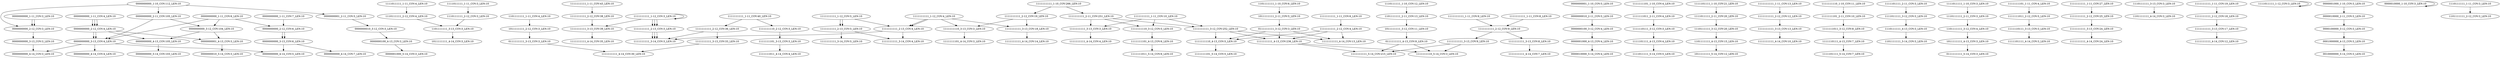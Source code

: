 digraph G {
    "0000000001_4-13_COV:3_LEN:10" -> "0000000010_5-14_COV:3_LEN:10";
    "1110111111_2-12_COV:3_LEN:10" -> "1101111111_3-13_COV:3_LEN:10";
    "1111111101_3-13_COV:3_LEN:10" -> "1111111011_4-14_COV:4_LEN:10";
    "1111111111_1-12_COV:5_LEN:10" -> "1111111111_2-13_COV:5_LEN:10";
    "0000000000_3-13_COV:4_LEN:10" -> "0000000000_4-14_COV:4_LEN:10";
    "1111111111_2-12_COV:9_LEN:10" -> "1111111111_3-13_COV:9_LEN:10";
    "0000000000_2-12_COV:6_LEN:10" -> "0000000000_3-13_COV:6_LEN:10";
    "0000000000_2-12_COV:3_LEN:10" -> "0000000000_3-13_COV:3_LEN:10";
    "0000000000_2-12_COV:4_LEN:10" -> "0000000000_3-13_COV:4_LEN:10";
    "0000000001_1-10_COV:5_LEN:10" -> "0000000010_2-11_COV:5_LEN:10";
    "1111111111_4-13_COV:236_LEN:10" -> "1111111110_5-14_COV:3_LEN:10";
    "1111111111_4-13_COV:236_LEN:10" -> "1111111111_5-14_COV:215_LEN:10";
    "1111111011_2-11_COV:4_LEN:10" -> "1111110111_3-12_COV:3_LEN:10";
    "1111111111_1-12_COV:3_LEN:10" -> "1111111111_3-13_COV:39_LEN:10";
    "1110111111_3-12_COV:20_LEN:10" -> "1101111111_4-13_COV:15_LEN:10";
    "1111111111_1-11_COV:9_LEN:10" -> "1111111111_2-12_COV:9_LEN:10";
    "0000000000_3-13_COV:4_LEN:10" -> "0000000000_4-14_COV:5_LEN:10";
    "0000000000_1-11_COV:4_LEN:10" -> "0000000000_2-12_COV:4_LEN:10";
    "1111111111_2-13_COV:3_LEN:10" -> "1111111111_3-14_COV:3_LEN:10";
    "1111111111_2-12_COV:12_LEN:10" -> "1111111111_3-13_COV:13_LEN:10";
    "1111111111_1-11_COV:6_LEN:10" -> "1111111111_2-12_COV:4_LEN:10";
    "1111111111_1-10_COV:266_LEN:10" -> "1111111111_2-12_COV:19_LEN:10";
    "1111111111_1-10_COV:266_LEN:10" -> "1111111111_2-11_COV:251_LEN:10";
    "0000000100_4-13_COV:3_LEN:10" -> "0000001000_5-14_COV:3_LEN:10";
    "1111111111_1-12_COV:4_LEN:10" -> "1111111111_2-13_COV:4_LEN:10";
    "1111111111_3-12_COV:252_LEN:10" -> "1111111111_4-13_COV:236_LEN:10";
    "1111111111_3-12_COV:252_LEN:10" -> "1111111111_4-14_COV:13_LEN:10";
    "1111111111_3-12_COV:252_LEN:10" -> "1111111110_4-13_COV:5_LEN:10";
    "1111111101_2-11_COV:10_LEN:10" -> "1111111011_3-12_COV:8_LEN:10";
    "1111111101_4-13_COV:6_LEN:10" -> "1111111011_5-14_COV:6_LEN:10";
    "0000000000_3-13_COV:6_LEN:10" -> "0000000000_4-14_COV:7_LEN:10";
    "1110111111_4-13_COV:3_LEN:10" -> "1101111111_5-14_COV:3_LEN:10";
    "1011111111_4-13_COV:3_LEN:10" -> "0111111111_5-14_COV:3_LEN:10";
    "0000000000_3-13_COV:4_LEN:10" -> "0000000000_4-14_COV:3_LEN:10";
    "1111011111_1-11_COV:3_LEN:10" -> "1110111111_2-12_COV:3_LEN:10";
    "1111111111_1-11_COV:40_LEN:10" -> "1111111110_2-12_COV:3_LEN:10";
    "1111111111_1-11_COV:40_LEN:10" -> "1111111111_2-12_COV:36_LEN:10";
    "1111111111_1-12_COV:3_LEN:10" -> "1111111111_2-13_COV:3_LEN:10";
    "1111111111_1-12_COV:3_LEN:10" -> "1111111111_2-13_COV:3_LEN:10";
    "1111111111_3-13_COV:3_LEN:10" -> "1111111111_4-14_COV:4_LEN:10";
    "1101111111_1-10_COV:6_LEN:10" -> "1011111111_2-11_COV:5_LEN:10";
    "1111111111_3-13_COV:8_LEN:10" -> "1111111111_4-14_COV:7_LEN:10";
    "1111111011_2-12_COV:5_LEN:10" -> "1111110111_3-13_COV:3_LEN:10";
    "1111111110_3-13_COV:3_LEN:10" -> "1111111101_4-14_COV:3_LEN:10";
    "1101111111_1-11_COV:4_LEN:10" -> "1011111111_2-12_COV:3_LEN:10";
    "1111111111_2-12_COV:38_LEN:10" -> "1111111111_3-13_COV:39_LEN:10";
    "1101111111_3-13_COV:3_LEN:10" -> "1011111111_4-14_COV:3_LEN:10";
    "0000000010_3-12_COV:3_LEN:10" -> "0000000100_4-13_COV:3_LEN:10";
    "1110111111_2-12_COV:4_LEN:10" -> "1101111111_3-13_COV:3_LEN:10";
    "1111011111_1-11_COV:4_LEN:10" -> "1110111111_2-12_COV:4_LEN:10";
    "0000000000_2-11_COV:105_LEN:10" -> "0000000000_3-13_COV:4_LEN:10";
    "0000000000_2-11_COV:105_LEN:10" -> "0000000000_3-12_COV:104_LEN:10";
    "0000000000_3-13_COV:3_LEN:10" -> "0000000000_4-14_COV:3_LEN:10";
    "1011111111_2-11_COV:5_LEN:10" -> "0111111111_3-12_COV:3_LEN:10";
    "1111111111_2-13_COV:5_LEN:10" -> "1111111111_3-14_COV:4_LEN:10";
    "0000000100_3-12_COV:4_LEN:10" -> "0000001000_4-13_COV:4_LEN:10";
    "1111111111_2-12_COV:25_LEN:10" -> "1111111111_3-13_COV:24_LEN:10";
    "1101111111_3-12_COV:4_LEN:10" -> "1011111111_4-13_COV:3_LEN:10";
    "0000000000_1-11_COV:6_LEN:10" -> "0000000000_3-13_COV:4_LEN:10";
    "0000000000_1-11_COV:6_LEN:10" -> "0000000000_3-12_COV:104_LEN:10";
    "1110111111_3-13_COV:3_LEN:10" -> "1101111111_4-14_COV:3_LEN:10";
    "1101111111_2-11_COV:13_LEN:10" -> "1011111111_3-12_COV:11_LEN:10";
    "0000000000_1-11_COV:7_LEN:10" -> "0000000000_2-12_COV:6_LEN:10";
    "1111111111_1-11_COV:10_LEN:10" -> "1111111111_3-12_COV:252_LEN:10";
    "1111111111_1-11_COV:10_LEN:10" -> "1111111111_3-13_COV:3_LEN:10";
    "1111111111_1-11_COV:10_LEN:10" -> "1111111110_3-12_COV:5_LEN:10";
    "1111110111_3-13_COV:3_LEN:10" -> "1111101111_4-14_COV:3_LEN:10";
    "1111011111_2-11_COV:20_LEN:10" -> "1110111111_3-12_COV:20_LEN:10";
    "1111101111_2-11_COV:3_LEN:10" -> "1111011111_3-12_COV:3_LEN:10";
    "1111101111_1-10_COV:21_LEN:10" -> "1111011111_2-11_COV:20_LEN:10";
    "1111111111_2-12_COV:18_LEN:10" -> "1111111111_3-13_COV:17_LEN:10";
    "1111111111_2-12_COV:9_LEN:10" -> "1111111111_3-13_COV:8_LEN:10";
    "1110111111_2-11_COV:3_LEN:10" -> "1101111111_3-12_COV:4_LEN:10";
    "1111111101_1-11_COV:4_LEN:10" -> "1111111011_2-12_COV:5_LEN:10";
    "1111011111_3-12_COV:3_LEN:10" -> "1110111111_4-13_COV:3_LEN:10";
    "1111111110_4-13_COV:5_LEN:10" -> "1111111101_5-14_COV:5_LEN:10";
    "0000000000_1-10_COV:112_LEN:10" -> "0000000000_2-12_COV:3_LEN:10";
    "0000000000_1-10_COV:112_LEN:10" -> "0000000000_2-11_COV:105_LEN:10";
    "0000000000_1-10_COV:112_LEN:10" -> "0000000001_2-11_COV:5_LEN:10";
    "1111111111_1-12_COV:5_LEN:10" -> "1111111111_2-13_COV:4_LEN:10";
    "1111111111_2-13_COV:4_LEN:10" -> "1111111111_3-14_COV:4_LEN:10";
    "0000000010_2-11_COV:5_LEN:10" -> "0000000100_3-12_COV:4_LEN:10";
    "1111111111_2-13_COV:5_LEN:10" -> "1111111111_3-14_COV:5_LEN:10";
    "0000000000_3-12_COV:104_LEN:10" -> "0000000001_4-13_COV:3_LEN:10";
    "0000000000_3-12_COV:104_LEN:10" -> "0000000000_4-13_COV:105_LEN:10";
    "0000000000_2-12_COV:6_LEN:10" -> "0000000000_3-13_COV:6_LEN:10";
    "1111111110_2-12_COV:3_LEN:10" -> "1111111101_3-13_COV:3_LEN:10";
    "1111111111_1-12_COV:5_LEN:10" -> "1111111111_2-13_COV:5_LEN:10";
    "1111011111_1-12_COV:3_LEN:10" -> "1111011111_1-12_COV:3_LEN:10";
    "0000000000_4-13_COV:105_LEN:10" -> "0000000000_5-14_COV:103_LEN:10";
    "0000000000_1-11_COV:3_LEN:10" -> "0000000000_2-12_COV:3_LEN:10";
    "0000000000_1-11_COV:3_LEN:10" -> "0000000000_2-12_COV:3_LEN:10";
    "0001000000_4-13_COV:3_LEN:10" -> "0010000000_5-14_COV:3_LEN:10";
    "0111111111_3-12_COV:3_LEN:10" -> "1111111111_4-13_COV:236_LEN:10";
    "0111111111_3-12_COV:3_LEN:10" -> "1111111111_4-14_COV:13_LEN:10";
    "0111111111_3-12_COV:3_LEN:10" -> "1111111110_4-13_COV:5_LEN:10";
    "1111111101_1-10_COV:4_LEN:10" -> "1111111011_2-11_COV:4_LEN:10";
    "1111111111_1-11_COV:43_LEN:10" -> "1111111111_2-12_COV:38_LEN:10";
    "1111111111_3-13_COV:33_LEN:10" -> "1111111111_4-14_COV:30_LEN:10";
    "1111111111_1-12_COV:4_LEN:10" -> "1111111110_3-13_COV:3_LEN:10";
    "1111111111_1-12_COV:4_LEN:10" -> "1111111111_3-13_COV:18_LEN:10";
    "1111101111_4-13_COV:4_LEN:10" -> "1111011111_5-14_COV:5_LEN:10";
    "1111111111_3-13_COV:24_LEN:10" -> "1111111111_4-14_COV:24_LEN:10";
    "1111111111_2-12_COV:19_LEN:10" -> "1111111110_3-13_COV:3_LEN:10";
    "1111111111_2-12_COV:19_LEN:10" -> "1111111111_3-13_COV:18_LEN:10";
    "1111111111_1-11_COV:8_LEN:10" -> "1111111111_2-12_COV:9_LEN:10";
    "1111111011_3-12_COV:8_LEN:10" -> "1111110111_4-13_COV:7_LEN:10";
    "0000000000_1-11_COV:4_LEN:10" -> "0000000000_2-12_COV:4_LEN:10";
    "1110111111_1-10_COV:12_LEN:10" -> "1101111111_2-11_COV:13_LEN:10";
    "1111111111_1-12_COV:4_LEN:10" -> "1111111111_2-13_COV:4_LEN:10";
    "1111111111_1-11_COV:27_LEN:10" -> "1111111111_2-12_COV:25_LEN:10";
    "0000100000_3-12_COV:3_LEN:10" -> "0001000000_4-13_COV:3_LEN:10";
    "1111111111_2-13_COV:3_LEN:10" -> "1111111111_3-14_COV:3_LEN:10";
    "1111111111_2-11_COV:251_LEN:10" -> "1111111111_3-12_COV:252_LEN:10";
    "1111111111_2-11_COV:251_LEN:10" -> "1111111111_3-13_COV:3_LEN:10";
    "1111111111_2-11_COV:251_LEN:10" -> "1111111110_3-12_COV:5_LEN:10";
    "1111111111_3-13_COV:9_LEN:10" -> "1111111110_5-14_COV:3_LEN:10";
    "1111111111_3-13_COV:9_LEN:10" -> "1111111111_5-14_COV:215_LEN:10";
    "1111111111_1-12_COV:3_LEN:10" -> "1111111111_2-13_COV:3_LEN:10";
    "0000000000_1-11_COV:6_LEN:10" -> "0000000000_2-12_COV:6_LEN:10";
    "0000000000_1-11_COV:4_LEN:10" -> "0000000000_2-12_COV:4_LEN:10";
    "0000001000_1-10_COV:3_LEN:10" -> "0000010000_2-11_COV:3_LEN:10";
    "1111111110_1-10_COV:11_LEN:10" -> "1111111101_2-11_COV:10_LEN:10";
    "1111110111_4-13_COV:7_LEN:10" -> "1111101111_5-14_COV:7_LEN:10";
    "1011111111_3-12_COV:11_LEN:10" -> "0111111111_4-13_COV:9_LEN:10";
    "1111111110_3-12_COV:5_LEN:10" -> "1111111101_4-13_COV:6_LEN:10";
    "0000000001_2-11_COV:5_LEN:10" -> "0000000010_3-12_COV:3_LEN:10";
    "1111111111_3-13_COV:39_LEN:10" -> "1111111111_4-14_COV:35_LEN:10";
    "0000010000_1-10_COV:3_LEN:10" -> "0000010000_1-10_COV:3_LEN:10";
    "0000000000_2-12_COV:4_LEN:10" -> "0000000000_3-13_COV:4_LEN:10";
    "1111111111_2-12_COV:4_LEN:10" -> "1111111111_4-13_COV:236_LEN:10";
    "1111111111_2-12_COV:4_LEN:10" -> "1111111111_4-14_COV:13_LEN:10";
    "1111111111_2-12_COV:4_LEN:10" -> "1111111110_4-13_COV:5_LEN:10";
    "1111110111_3-12_COV:3_LEN:10" -> "1111101111_4-13_COV:4_LEN:10";
    "1111111111_1-12_COV:3_LEN:10" -> "1111111111_1-12_COV:3_LEN:10";
    "0000000000_3-13_COV:6_LEN:10" -> "0000000000_4-14_COV:5_LEN:10";
    "0111111111_4-13_COV:9_LEN:10" -> "1111111110_5-14_COV:3_LEN:10";
    "0111111111_4-13_COV:9_LEN:10" -> "1111111111_5-14_COV:215_LEN:10";
    "1111011111_1-10_COV:3_LEN:10" -> "1110111111_2-11_COV:3_LEN:10";
    "1111111111_3-13_COV:18_LEN:10" -> "1111111111_4-14_COV:14_LEN:10";
    "1111111111_3-13_COV:13_LEN:10" -> "1111111111_4-14_COV:10_LEN:10";
    "1111111111_2-13_COV:4_LEN:10" -> "1111111111_3-14_COV:3_LEN:10";
    "0111111111_3-13_COV:3_LEN:10" -> "1111111111_4-14_COV:30_LEN:10";
    "0000001000_4-13_COV:4_LEN:10" -> "0000010000_5-14_COV:4_LEN:10";
    "1101111111_4-13_COV:15_LEN:10" -> "1011111111_5-14_COV:12_LEN:10";
    "1111111111_1-11_COV:19_LEN:10" -> "1111111111_2-12_COV:18_LEN:10";
    "1110111111_1-11_COV:3_LEN:10" -> "1101111111_2-12_COV:3_LEN:10";
    "1111111111_3-13_COV:17_LEN:10" -> "1111111111_4-14_COV:12_LEN:10";
    "1111111111_2-13_COV:3_LEN:10" -> "1111111111_3-14_COV:3_LEN:10";
    "0000000000_2-12_COV:4_LEN:10" -> "0000000001_4-13_COV:3_LEN:10";
    "0000000000_2-12_COV:4_LEN:10" -> "0000000000_4-13_COV:105_LEN:10";
    "1011111111_2-12_COV:3_LEN:10" -> "0111111111_3-13_COV:3_LEN:10";
    "1111111111_1-11_COV:13_LEN:10" -> "1111111111_2-12_COV:12_LEN:10";
    "0000010000_2-11_COV:3_LEN:10" -> "0000100000_3-12_COV:3_LEN:10";
    "1111111111_2-12_COV:36_LEN:10" -> "1111111111_3-14_COV:3_LEN:10";
    "1111111111_2-12_COV:36_LEN:10" -> "1111111111_3-13_COV:33_LEN:10";
}
